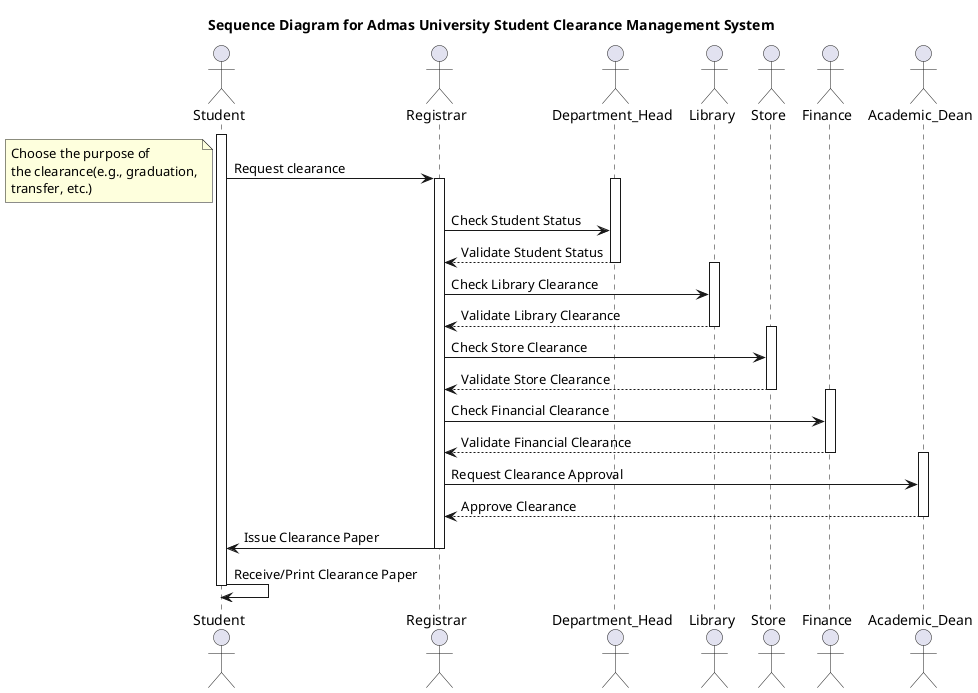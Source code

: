 @startuml seq_diagram

/'Title of the diagram'/
title Sequence Diagram for Admas University Student Clearance Management System

/'Participants Of the System'/
actor Student as Student
actor Registrar as Registrar
actor Department_Head as Department_Head
actor Library as Library
actor Store as Store
actor Finance as Finance
actor Academic_Dean as Academic_Dean

/'Sequence of events'/
activate Student
Student -> Registrar: Request clearance
note left
Choose the purpose of 
the clearance(e.g., graduation,
transfer, etc.)
end note
activate Registrar
activate Department_Head
Registrar -> Department_Head: Check Student Status
Department_Head --> Registrar: Validate Student Status 
deactivate Department_Head
activate Library
Registrar -> Library: Check Library Clearance
Library --> Registrar: Validate Library Clearance
deactivate Library
activate Store
Registrar -> Store: Check Store Clearance
Store --> Registrar: Validate Store Clearance
deactivate Store
activate Finance
Registrar -> Finance: Check Financial Clearance
Finance --> Registrar: Validate Financial Clearance
deactivate Finance
activate Academic_Dean
Registrar -> Academic_Dean: Request Clearance Approval
Academic_Dean --> Registrar: Approve Clearance
deactivate Academic_Dean
Registrar -> Student: Issue Clearance Paper
deactivate Registrar
Student -> Student: Receive/Print Clearance Paper

deactivate Student


@enduml
